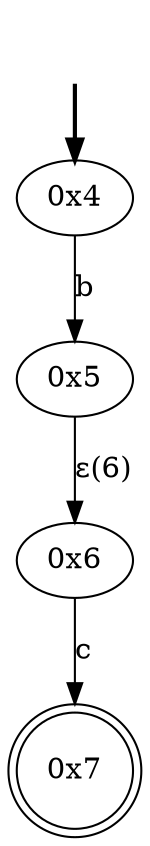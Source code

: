 digraph {
	fake [style=invisible]
	"0x4" [root=true]
	"0x5"
	"0x6"
	"0x7" [shape=doublecircle]
	fake -> "0x4" [style=bold]
	"0x4" -> "0x5" [label=b]
	"0x6" -> "0x7" [label=c]
	"0x5" -> "0x6" [label="ε(6)"]
}
